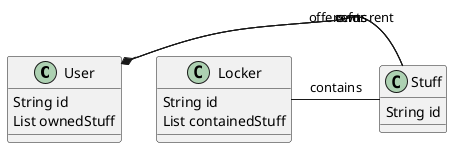 @startuml
class User {
  String id
  List ownedStuff 
}

class Stuff {
  String id
}

class Locker {
  String id
  List containedStuff
}
User - Stuff : owns
User *- Stuff : offers for rent
User -- Stuff : rents

Locker - Stuff : contains

@enduml
